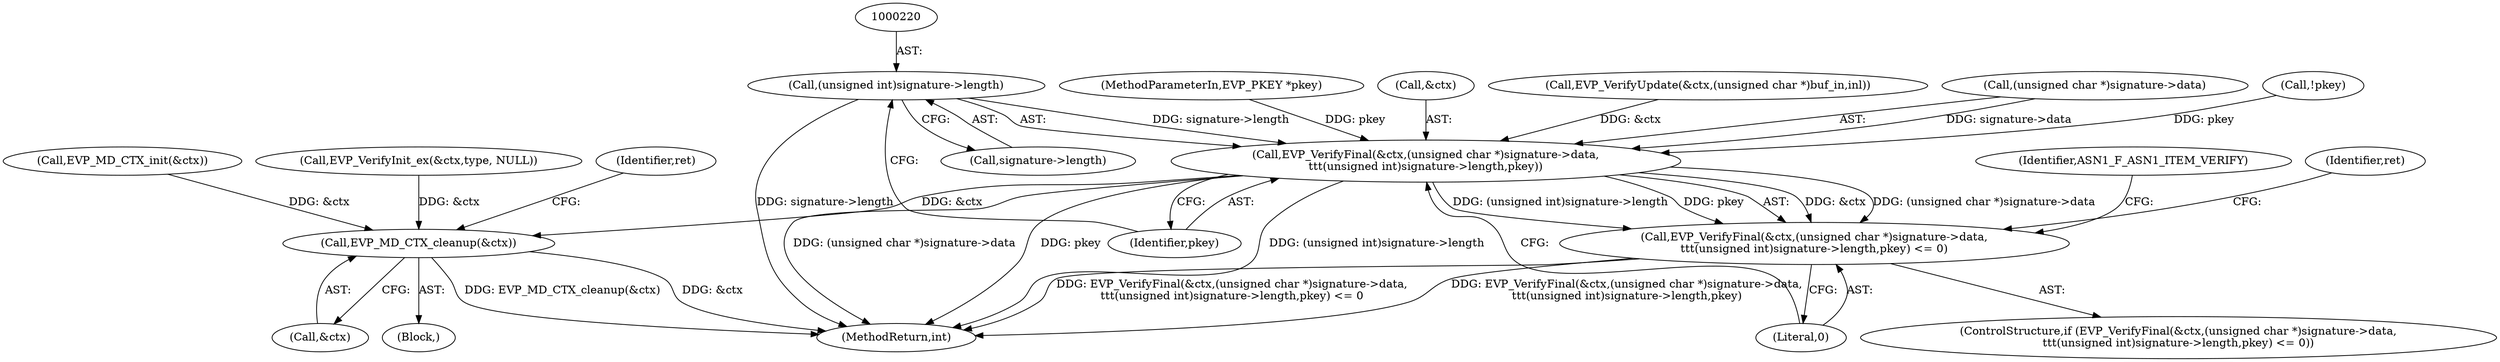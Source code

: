 digraph "0_openssl_ebc71865f0506a293242bd4aec97cdc7a8ef24b0@pointer" {
"1000219" [label="(Call,(unsigned int)signature->length)"];
"1000211" [label="(Call,EVP_VerifyFinal(&ctx,(unsigned char *)signature->data,\n\t\t\t(unsigned int)signature->length,pkey))"];
"1000210" [label="(Call,EVP_VerifyFinal(&ctx,(unsigned char *)signature->data,\n\t\t\t(unsigned int)signature->length,pkey) <= 0)"];
"1000238" [label="(Call,EVP_MD_CTX_cleanup(&ctx))"];
"1000225" [label="(Literal,0)"];
"1000238" [label="(Call,EVP_MD_CTX_cleanup(&ctx))"];
"1000138" [label="(Call,EVP_MD_CTX_init(&ctx))"];
"1000239" [label="(Call,&ctx)"];
"1000210" [label="(Call,EVP_VerifyFinal(&ctx,(unsigned char *)signature->data,\n\t\t\t(unsigned int)signature->length,pkey) <= 0)"];
"1000195" [label="(Call,EVP_VerifyUpdate(&ctx,(unsigned char *)buf_in,inl))"];
"1000219" [label="(Call,(unsigned int)signature->length)"];
"1000228" [label="(Identifier,ASN1_F_ASN1_ITEM_VERIFY)"];
"1000224" [label="(Identifier,pkey)"];
"1000166" [label="(Call,EVP_VerifyInit_ex(&ctx,type, NULL))"];
"1000214" [label="(Call,(unsigned char *)signature->data)"];
"1000209" [label="(ControlStructure,if (EVP_VerifyFinal(&ctx,(unsigned char *)signature->data,\n\t\t\t(unsigned int)signature->length,pkey) <= 0))"];
"1000221" [label="(Call,signature->length)"];
"1000129" [label="(Call,!pkey)"];
"1000109" [label="(MethodParameterIn,EVP_PKEY *pkey)"];
"1000110" [label="(Block,)"];
"1000211" [label="(Call,EVP_VerifyFinal(&ctx,(unsigned char *)signature->data,\n\t\t\t(unsigned int)signature->length,pkey))"];
"1000242" [label="(Identifier,ret)"];
"1000243" [label="(MethodReturn,int)"];
"1000235" [label="(Identifier,ret)"];
"1000212" [label="(Call,&ctx)"];
"1000219" -> "1000211"  [label="AST: "];
"1000219" -> "1000221"  [label="CFG: "];
"1000220" -> "1000219"  [label="AST: "];
"1000221" -> "1000219"  [label="AST: "];
"1000224" -> "1000219"  [label="CFG: "];
"1000219" -> "1000243"  [label="DDG: signature->length"];
"1000219" -> "1000211"  [label="DDG: signature->length"];
"1000211" -> "1000210"  [label="AST: "];
"1000211" -> "1000224"  [label="CFG: "];
"1000212" -> "1000211"  [label="AST: "];
"1000214" -> "1000211"  [label="AST: "];
"1000224" -> "1000211"  [label="AST: "];
"1000225" -> "1000211"  [label="CFG: "];
"1000211" -> "1000243"  [label="DDG: (unsigned int)signature->length"];
"1000211" -> "1000243"  [label="DDG: (unsigned char *)signature->data"];
"1000211" -> "1000243"  [label="DDG: pkey"];
"1000211" -> "1000210"  [label="DDG: &ctx"];
"1000211" -> "1000210"  [label="DDG: (unsigned char *)signature->data"];
"1000211" -> "1000210"  [label="DDG: (unsigned int)signature->length"];
"1000211" -> "1000210"  [label="DDG: pkey"];
"1000195" -> "1000211"  [label="DDG: &ctx"];
"1000214" -> "1000211"  [label="DDG: signature->data"];
"1000129" -> "1000211"  [label="DDG: pkey"];
"1000109" -> "1000211"  [label="DDG: pkey"];
"1000211" -> "1000238"  [label="DDG: &ctx"];
"1000210" -> "1000209"  [label="AST: "];
"1000210" -> "1000225"  [label="CFG: "];
"1000225" -> "1000210"  [label="AST: "];
"1000228" -> "1000210"  [label="CFG: "];
"1000235" -> "1000210"  [label="CFG: "];
"1000210" -> "1000243"  [label="DDG: EVP_VerifyFinal(&ctx,(unsigned char *)signature->data,\n\t\t\t(unsigned int)signature->length,pkey) <= 0"];
"1000210" -> "1000243"  [label="DDG: EVP_VerifyFinal(&ctx,(unsigned char *)signature->data,\n\t\t\t(unsigned int)signature->length,pkey)"];
"1000238" -> "1000110"  [label="AST: "];
"1000238" -> "1000239"  [label="CFG: "];
"1000239" -> "1000238"  [label="AST: "];
"1000242" -> "1000238"  [label="CFG: "];
"1000238" -> "1000243"  [label="DDG: &ctx"];
"1000238" -> "1000243"  [label="DDG: EVP_MD_CTX_cleanup(&ctx)"];
"1000138" -> "1000238"  [label="DDG: &ctx"];
"1000166" -> "1000238"  [label="DDG: &ctx"];
}
